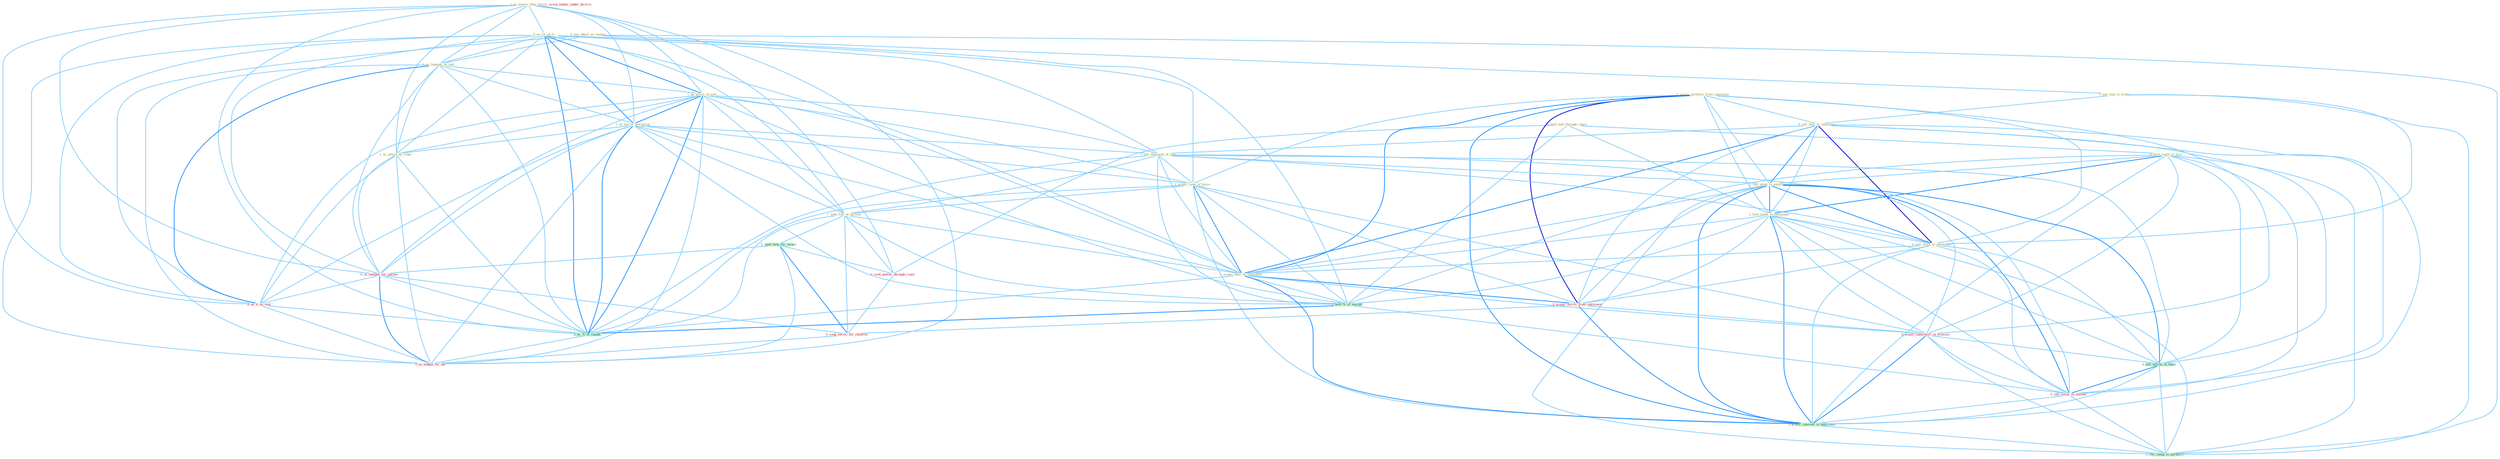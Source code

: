 Graph G{ 
    node
    [shape=polygon,style=filled,width=.5,height=.06,color="#BDFCC9",fixedsize=true,fontsize=4,
    fontcolor="#2f4f4f"];
    {node
    [color="#ffffe0", fontcolor="#8b7d6b"] "1_us_power_than_those " "0_see_effect_as_materi " "0_hold_half_through_share " "1_us_lot_of_it " "1_see_step_to_trade " "0_acquir_portfolio_from_entitynam " "0_hold_coalit_in_face " "0_us_languag_as_tool " "1_us_proce_of_sale " "0_sell_busi_to_entitynam " "1_us_ton_of_newsprint " "1_us_attack_by_rebel " "1_sell_thousand_of_tire " "1_acquir_sens_of_place " "1_sell_plant_in_entitynam " "1_hold_stake_in_entitynam " "0_sell_stock_to_entitynam " "1_seek_line_of_million " "1_acquir_busi_of_entitynam "}
{node [color="#fff0f5", fontcolor="#b22222"] "0_acquir_servic_from_entitynam " "0_seek_power_through_regul " "0_us_number_for_purpos " "0_acquir_laboratori_in_transact " "0_us_it_as_wai " "1_usurp_author_under_doctrin " "0_sell_secur_in_market " "0_seek_servic_for_children " "0_us_budget_for_thi "}
edge [color="#B0E2FF"];

	"1_us_power_than_those " -- "1_us_lot_of_it " [w="1", color="#87cefa" ];
	"1_us_power_than_those " -- "0_us_languag_as_tool " [w="1", color="#87cefa" ];
	"1_us_power_than_those " -- "1_us_proce_of_sale " [w="1", color="#87cefa" ];
	"1_us_power_than_those " -- "1_us_ton_of_newsprint " [w="1", color="#87cefa" ];
	"1_us_power_than_those " -- "1_us_attack_by_rebel " [w="1", color="#87cefa" ];
	"1_us_power_than_those " -- "0_seek_power_through_regul " [w="1", color="#87cefa" ];
	"1_us_power_than_those " -- "0_us_number_for_purpos " [w="1", color="#87cefa" ];
	"1_us_power_than_those " -- "0_us_it_as_wai " [w="1", color="#87cefa" ];
	"1_us_power_than_those " -- "1_us_%_of_capabl " [w="1", color="#87cefa" ];
	"1_us_power_than_those " -- "0_us_budget_for_thi " [w="1", color="#87cefa" ];
	"0_see_effect_as_materi " -- "1_see_step_to_trade " [w="1", color="#87cefa" ];
	"0_see_effect_as_materi " -- "0_us_languag_as_tool " [w="1", color="#87cefa" ];
	"0_see_effect_as_materi " -- "0_us_it_as_wai " [w="1", color="#87cefa" ];
	"0_see_effect_as_materi " -- "1_see_chang_in_portfolio " [w="1", color="#87cefa" ];
	"0_hold_half_through_share " -- "0_hold_coalit_in_face " [w="1", color="#87cefa" ];
	"0_hold_half_through_share " -- "1_hold_stake_in_entitynam " [w="1", color="#87cefa" ];
	"0_hold_half_through_share " -- "1_hold_%_of_market " [w="1", color="#87cefa" ];
	"0_hold_half_through_share " -- "0_seek_power_through_regul " [w="1", color="#87cefa" ];
	"1_us_lot_of_it " -- "0_us_languag_as_tool " [w="1", color="#87cefa" ];
	"1_us_lot_of_it " -- "1_us_proce_of_sale " [w="2", color="#1e90ff" , len=0.8];
	"1_us_lot_of_it " -- "1_us_ton_of_newsprint " [w="2", color="#1e90ff" , len=0.8];
	"1_us_lot_of_it " -- "1_us_attack_by_rebel " [w="1", color="#87cefa" ];
	"1_us_lot_of_it " -- "1_sell_thousand_of_tire " [w="1", color="#87cefa" ];
	"1_us_lot_of_it " -- "1_acquir_sens_of_place " [w="1", color="#87cefa" ];
	"1_us_lot_of_it " -- "1_seek_line_of_million " [w="1", color="#87cefa" ];
	"1_us_lot_of_it " -- "1_acquir_busi_of_entitynam " [w="1", color="#87cefa" ];
	"1_us_lot_of_it " -- "1_hold_%_of_market " [w="1", color="#87cefa" ];
	"1_us_lot_of_it " -- "0_us_number_for_purpos " [w="1", color="#87cefa" ];
	"1_us_lot_of_it " -- "0_us_it_as_wai " [w="1", color="#87cefa" ];
	"1_us_lot_of_it " -- "1_us_%_of_capabl " [w="2", color="#1e90ff" , len=0.8];
	"1_us_lot_of_it " -- "0_us_budget_for_thi " [w="1", color="#87cefa" ];
	"1_see_step_to_trade " -- "0_sell_busi_to_entitynam " [w="1", color="#87cefa" ];
	"1_see_step_to_trade " -- "0_sell_stock_to_entitynam " [w="1", color="#87cefa" ];
	"1_see_step_to_trade " -- "1_see_chang_in_portfolio " [w="1", color="#87cefa" ];
	"0_acquir_portfolio_from_entitynam " -- "0_sell_busi_to_entitynam " [w="1", color="#87cefa" ];
	"0_acquir_portfolio_from_entitynam " -- "1_acquir_sens_of_place " [w="1", color="#87cefa" ];
	"0_acquir_portfolio_from_entitynam " -- "1_sell_plant_in_entitynam " [w="1", color="#87cefa" ];
	"0_acquir_portfolio_from_entitynam " -- "1_hold_stake_in_entitynam " [w="1", color="#87cefa" ];
	"0_acquir_portfolio_from_entitynam " -- "0_sell_stock_to_entitynam " [w="1", color="#87cefa" ];
	"0_acquir_portfolio_from_entitynam " -- "1_acquir_busi_of_entitynam " [w="2", color="#1e90ff" , len=0.8];
	"0_acquir_portfolio_from_entitynam " -- "0_acquir_servic_from_entitynam " [w="3", color="#0000cd" , len=0.6];
	"0_acquir_portfolio_from_entitynam " -- "0_acquir_laboratori_in_transact " [w="1", color="#87cefa" ];
	"0_acquir_portfolio_from_entitynam " -- "1_acquir_interest_in_entitynam " [w="2", color="#1e90ff" , len=0.8];
	"0_hold_coalit_in_face " -- "1_sell_plant_in_entitynam " [w="1", color="#87cefa" ];
	"0_hold_coalit_in_face " -- "1_hold_stake_in_entitynam " [w="2", color="#1e90ff" , len=0.8];
	"0_hold_coalit_in_face " -- "1_hold_%_of_market " [w="1", color="#87cefa" ];
	"0_hold_coalit_in_face " -- "0_acquir_laboratori_in_transact " [w="1", color="#87cefa" ];
	"0_hold_coalit_in_face " -- "1_sell_billion_in_bond " [w="1", color="#87cefa" ];
	"0_hold_coalit_in_face " -- "0_sell_secur_in_market " [w="1", color="#87cefa" ];
	"0_hold_coalit_in_face " -- "1_acquir_interest_in_entitynam " [w="1", color="#87cefa" ];
	"0_hold_coalit_in_face " -- "1_see_chang_in_portfolio " [w="1", color="#87cefa" ];
	"0_us_languag_as_tool " -- "1_us_proce_of_sale " [w="1", color="#87cefa" ];
	"0_us_languag_as_tool " -- "1_us_ton_of_newsprint " [w="1", color="#87cefa" ];
	"0_us_languag_as_tool " -- "1_us_attack_by_rebel " [w="1", color="#87cefa" ];
	"0_us_languag_as_tool " -- "0_us_number_for_purpos " [w="1", color="#87cefa" ];
	"0_us_languag_as_tool " -- "0_us_it_as_wai " [w="2", color="#1e90ff" , len=0.8];
	"0_us_languag_as_tool " -- "1_us_%_of_capabl " [w="1", color="#87cefa" ];
	"0_us_languag_as_tool " -- "0_us_budget_for_thi " [w="1", color="#87cefa" ];
	"1_us_proce_of_sale " -- "1_us_ton_of_newsprint " [w="2", color="#1e90ff" , len=0.8];
	"1_us_proce_of_sale " -- "1_us_attack_by_rebel " [w="1", color="#87cefa" ];
	"1_us_proce_of_sale " -- "1_sell_thousand_of_tire " [w="1", color="#87cefa" ];
	"1_us_proce_of_sale " -- "1_acquir_sens_of_place " [w="1", color="#87cefa" ];
	"1_us_proce_of_sale " -- "1_seek_line_of_million " [w="1", color="#87cefa" ];
	"1_us_proce_of_sale " -- "1_acquir_busi_of_entitynam " [w="1", color="#87cefa" ];
	"1_us_proce_of_sale " -- "1_hold_%_of_market " [w="1", color="#87cefa" ];
	"1_us_proce_of_sale " -- "0_us_number_for_purpos " [w="1", color="#87cefa" ];
	"1_us_proce_of_sale " -- "0_us_it_as_wai " [w="1", color="#87cefa" ];
	"1_us_proce_of_sale " -- "1_us_%_of_capabl " [w="2", color="#1e90ff" , len=0.8];
	"1_us_proce_of_sale " -- "0_us_budget_for_thi " [w="1", color="#87cefa" ];
	"0_sell_busi_to_entitynam " -- "1_sell_thousand_of_tire " [w="1", color="#87cefa" ];
	"0_sell_busi_to_entitynam " -- "1_sell_plant_in_entitynam " [w="2", color="#1e90ff" , len=0.8];
	"0_sell_busi_to_entitynam " -- "1_hold_stake_in_entitynam " [w="1", color="#87cefa" ];
	"0_sell_busi_to_entitynam " -- "0_sell_stock_to_entitynam " [w="3", color="#0000cd" , len=0.6];
	"0_sell_busi_to_entitynam " -- "1_acquir_busi_of_entitynam " [w="2", color="#1e90ff" , len=0.8];
	"0_sell_busi_to_entitynam " -- "0_acquir_servic_from_entitynam " [w="1", color="#87cefa" ];
	"0_sell_busi_to_entitynam " -- "1_sell_billion_in_bond " [w="1", color="#87cefa" ];
	"0_sell_busi_to_entitynam " -- "0_sell_secur_in_market " [w="1", color="#87cefa" ];
	"0_sell_busi_to_entitynam " -- "1_acquir_interest_in_entitynam " [w="1", color="#87cefa" ];
	"1_us_ton_of_newsprint " -- "1_us_attack_by_rebel " [w="1", color="#87cefa" ];
	"1_us_ton_of_newsprint " -- "1_sell_thousand_of_tire " [w="1", color="#87cefa" ];
	"1_us_ton_of_newsprint " -- "1_acquir_sens_of_place " [w="1", color="#87cefa" ];
	"1_us_ton_of_newsprint " -- "1_seek_line_of_million " [w="1", color="#87cefa" ];
	"1_us_ton_of_newsprint " -- "1_acquir_busi_of_entitynam " [w="1", color="#87cefa" ];
	"1_us_ton_of_newsprint " -- "1_hold_%_of_market " [w="1", color="#87cefa" ];
	"1_us_ton_of_newsprint " -- "0_us_number_for_purpos " [w="1", color="#87cefa" ];
	"1_us_ton_of_newsprint " -- "0_us_it_as_wai " [w="1", color="#87cefa" ];
	"1_us_ton_of_newsprint " -- "1_us_%_of_capabl " [w="2", color="#1e90ff" , len=0.8];
	"1_us_ton_of_newsprint " -- "0_us_budget_for_thi " [w="1", color="#87cefa" ];
	"1_us_attack_by_rebel " -- "0_us_number_for_purpos " [w="1", color="#87cefa" ];
	"1_us_attack_by_rebel " -- "0_us_it_as_wai " [w="1", color="#87cefa" ];
	"1_us_attack_by_rebel " -- "1_us_%_of_capabl " [w="1", color="#87cefa" ];
	"1_us_attack_by_rebel " -- "0_us_budget_for_thi " [w="1", color="#87cefa" ];
	"1_sell_thousand_of_tire " -- "1_acquir_sens_of_place " [w="1", color="#87cefa" ];
	"1_sell_thousand_of_tire " -- "1_sell_plant_in_entitynam " [w="1", color="#87cefa" ];
	"1_sell_thousand_of_tire " -- "0_sell_stock_to_entitynam " [w="1", color="#87cefa" ];
	"1_sell_thousand_of_tire " -- "1_seek_line_of_million " [w="1", color="#87cefa" ];
	"1_sell_thousand_of_tire " -- "1_acquir_busi_of_entitynam " [w="1", color="#87cefa" ];
	"1_sell_thousand_of_tire " -- "1_hold_%_of_market " [w="1", color="#87cefa" ];
	"1_sell_thousand_of_tire " -- "1_sell_billion_in_bond " [w="1", color="#87cefa" ];
	"1_sell_thousand_of_tire " -- "1_us_%_of_capabl " [w="1", color="#87cefa" ];
	"1_sell_thousand_of_tire " -- "0_sell_secur_in_market " [w="1", color="#87cefa" ];
	"1_acquir_sens_of_place " -- "1_seek_line_of_million " [w="1", color="#87cefa" ];
	"1_acquir_sens_of_place " -- "1_acquir_busi_of_entitynam " [w="2", color="#1e90ff" , len=0.8];
	"1_acquir_sens_of_place " -- "0_acquir_servic_from_entitynam " [w="1", color="#87cefa" ];
	"1_acquir_sens_of_place " -- "1_hold_%_of_market " [w="1", color="#87cefa" ];
	"1_acquir_sens_of_place " -- "0_acquir_laboratori_in_transact " [w="1", color="#87cefa" ];
	"1_acquir_sens_of_place " -- "1_us_%_of_capabl " [w="1", color="#87cefa" ];
	"1_acquir_sens_of_place " -- "1_acquir_interest_in_entitynam " [w="1", color="#87cefa" ];
	"1_sell_plant_in_entitynam " -- "1_hold_stake_in_entitynam " [w="2", color="#1e90ff" , len=0.8];
	"1_sell_plant_in_entitynam " -- "0_sell_stock_to_entitynam " [w="2", color="#1e90ff" , len=0.8];
	"1_sell_plant_in_entitynam " -- "1_acquir_busi_of_entitynam " [w="1", color="#87cefa" ];
	"1_sell_plant_in_entitynam " -- "0_acquir_servic_from_entitynam " [w="1", color="#87cefa" ];
	"1_sell_plant_in_entitynam " -- "0_acquir_laboratori_in_transact " [w="1", color="#87cefa" ];
	"1_sell_plant_in_entitynam " -- "1_sell_billion_in_bond " [w="2", color="#1e90ff" , len=0.8];
	"1_sell_plant_in_entitynam " -- "0_sell_secur_in_market " [w="2", color="#1e90ff" , len=0.8];
	"1_sell_plant_in_entitynam " -- "1_acquir_interest_in_entitynam " [w="2", color="#1e90ff" , len=0.8];
	"1_sell_plant_in_entitynam " -- "1_see_chang_in_portfolio " [w="1", color="#87cefa" ];
	"1_hold_stake_in_entitynam " -- "0_sell_stock_to_entitynam " [w="1", color="#87cefa" ];
	"1_hold_stake_in_entitynam " -- "1_acquir_busi_of_entitynam " [w="1", color="#87cefa" ];
	"1_hold_stake_in_entitynam " -- "0_acquir_servic_from_entitynam " [w="1", color="#87cefa" ];
	"1_hold_stake_in_entitynam " -- "1_hold_%_of_market " [w="1", color="#87cefa" ];
	"1_hold_stake_in_entitynam " -- "0_acquir_laboratori_in_transact " [w="1", color="#87cefa" ];
	"1_hold_stake_in_entitynam " -- "1_sell_billion_in_bond " [w="1", color="#87cefa" ];
	"1_hold_stake_in_entitynam " -- "0_sell_secur_in_market " [w="1", color="#87cefa" ];
	"1_hold_stake_in_entitynam " -- "1_acquir_interest_in_entitynam " [w="2", color="#1e90ff" , len=0.8];
	"1_hold_stake_in_entitynam " -- "1_see_chang_in_portfolio " [w="1", color="#87cefa" ];
	"0_sell_stock_to_entitynam " -- "1_acquir_busi_of_entitynam " [w="1", color="#87cefa" ];
	"0_sell_stock_to_entitynam " -- "0_acquir_servic_from_entitynam " [w="1", color="#87cefa" ];
	"0_sell_stock_to_entitynam " -- "1_sell_billion_in_bond " [w="1", color="#87cefa" ];
	"0_sell_stock_to_entitynam " -- "0_sell_secur_in_market " [w="1", color="#87cefa" ];
	"0_sell_stock_to_entitynam " -- "1_acquir_interest_in_entitynam " [w="1", color="#87cefa" ];
	"1_seek_line_of_million " -- "1_acquir_busi_of_entitynam " [w="1", color="#87cefa" ];
	"1_seek_line_of_million " -- "1_seek_help_for_owner " [w="1", color="#87cefa" ];
	"1_seek_line_of_million " -- "1_hold_%_of_market " [w="1", color="#87cefa" ];
	"1_seek_line_of_million " -- "0_seek_power_through_regul " [w="1", color="#87cefa" ];
	"1_seek_line_of_million " -- "1_us_%_of_capabl " [w="1", color="#87cefa" ];
	"1_seek_line_of_million " -- "0_seek_servic_for_children " [w="1", color="#87cefa" ];
	"1_acquir_busi_of_entitynam " -- "0_acquir_servic_from_entitynam " [w="2", color="#1e90ff" , len=0.8];
	"1_acquir_busi_of_entitynam " -- "1_hold_%_of_market " [w="1", color="#87cefa" ];
	"1_acquir_busi_of_entitynam " -- "0_acquir_laboratori_in_transact " [w="1", color="#87cefa" ];
	"1_acquir_busi_of_entitynam " -- "1_us_%_of_capabl " [w="1", color="#87cefa" ];
	"1_acquir_busi_of_entitynam " -- "1_acquir_interest_in_entitynam " [w="2", color="#1e90ff" , len=0.8];
	"1_seek_help_for_owner " -- "0_seek_power_through_regul " [w="1", color="#87cefa" ];
	"1_seek_help_for_owner " -- "0_us_number_for_purpos " [w="1", color="#87cefa" ];
	"1_seek_help_for_owner " -- "0_seek_servic_for_children " [w="2", color="#1e90ff" , len=0.8];
	"1_seek_help_for_owner " -- "0_us_budget_for_thi " [w="1", color="#87cefa" ];
	"0_acquir_servic_from_entitynam " -- "0_acquir_laboratori_in_transact " [w="1", color="#87cefa" ];
	"0_acquir_servic_from_entitynam " -- "1_acquir_interest_in_entitynam " [w="2", color="#1e90ff" , len=0.8];
	"0_acquir_servic_from_entitynam " -- "0_seek_servic_for_children " [w="1", color="#87cefa" ];
	"1_hold_%_of_market " -- "1_us_%_of_capabl " [w="2", color="#1e90ff" , len=0.8];
	"1_hold_%_of_market " -- "0_sell_secur_in_market " [w="1", color="#87cefa" ];
	"0_seek_power_through_regul " -- "0_seek_servic_for_children " [w="1", color="#87cefa" ];
	"0_us_number_for_purpos " -- "0_us_it_as_wai " [w="1", color="#87cefa" ];
	"0_us_number_for_purpos " -- "1_us_%_of_capabl " [w="1", color="#87cefa" ];
	"0_us_number_for_purpos " -- "0_seek_servic_for_children " [w="1", color="#87cefa" ];
	"0_us_number_for_purpos " -- "0_us_budget_for_thi " [w="2", color="#1e90ff" , len=0.8];
	"0_acquir_laboratori_in_transact " -- "1_sell_billion_in_bond " [w="1", color="#87cefa" ];
	"0_acquir_laboratori_in_transact " -- "0_sell_secur_in_market " [w="1", color="#87cefa" ];
	"0_acquir_laboratori_in_transact " -- "1_acquir_interest_in_entitynam " [w="2", color="#1e90ff" , len=0.8];
	"0_acquir_laboratori_in_transact " -- "1_see_chang_in_portfolio " [w="1", color="#87cefa" ];
	"1_sell_billion_in_bond " -- "0_sell_secur_in_market " [w="2", color="#1e90ff" , len=0.8];
	"1_sell_billion_in_bond " -- "1_acquir_interest_in_entitynam " [w="1", color="#87cefa" ];
	"1_sell_billion_in_bond " -- "1_see_chang_in_portfolio " [w="1", color="#87cefa" ];
	"0_us_it_as_wai " -- "1_us_%_of_capabl " [w="1", color="#87cefa" ];
	"0_us_it_as_wai " -- "0_us_budget_for_thi " [w="1", color="#87cefa" ];
	"1_us_%_of_capabl " -- "0_us_budget_for_thi " [w="1", color="#87cefa" ];
	"0_sell_secur_in_market " -- "1_acquir_interest_in_entitynam " [w="1", color="#87cefa" ];
	"0_sell_secur_in_market " -- "1_see_chang_in_portfolio " [w="1", color="#87cefa" ];
	"1_acquir_interest_in_entitynam " -- "1_see_chang_in_portfolio " [w="1", color="#87cefa" ];
	"0_seek_servic_for_children " -- "0_us_budget_for_thi " [w="1", color="#87cefa" ];
}